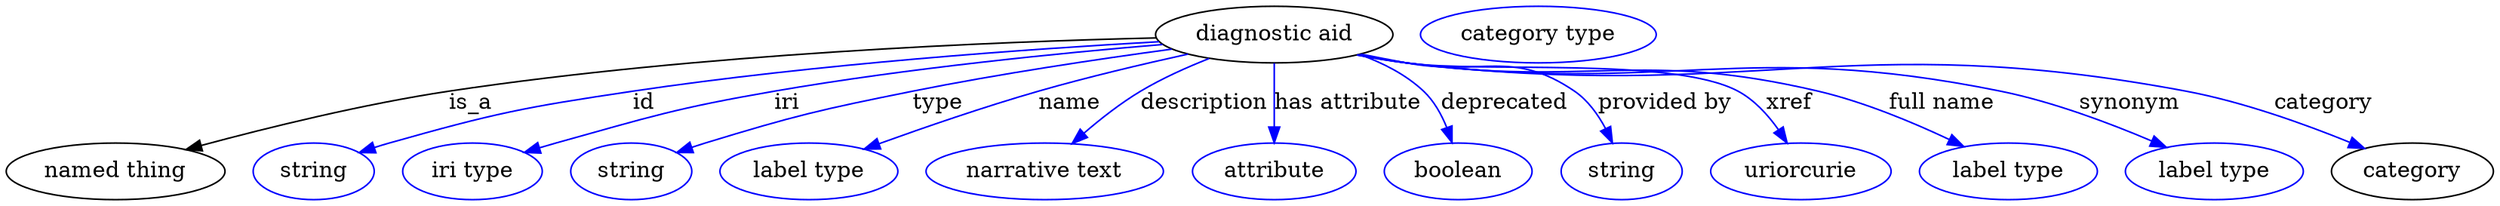 digraph {
	graph [bb="0,0,1579.9,123"];
	node [label="\N"];
	"diagnostic aid"	[height=0.5,
		label="diagnostic aid",
		pos="804.54,105",
		width=2.0943];
	"named thing"	[height=0.5,
		pos="69.544,18",
		width=1.9318];
	"diagnostic aid" -> "named thing"	[label=is_a,
		lp="295.54,61.5",
		pos="e,114.2,31.801 729.64,102.86 627.73,100.42 439.93,92.811 281.54,69 227.36,60.855 166.61,45.914 124.07,34.478"];
	id	[color=blue,
		height=0.5,
		label=string,
		pos="195.54,18",
		width=1.0652];
	"diagnostic aid" -> id	[color=blue,
		label=id,
		lp="405.54,61.5",
		pos="e,224.54,29.954 731.25,100.42 649.7,95.797 514.18,86.226 398.54,69 328.88,58.622 311.33,55.131 243.54,36 240.44,35.124 237.24,34.151 \
234.05,33.129",
		style=solid];
	iri	[color=blue,
		height=0.5,
		label="iri type",
		pos="296.54,18",
		width=1.2277];
	"diagnostic aid" -> iri	[color=blue,
		label=iri,
		lp="495.54,61.5",
		pos="e,329.85,29.879 733.67,98.756 669.19,93.374 571.54,83.692 487.54,69 425.85,58.208 410.89,52.747 350.54,36 346.97,35.009 343.28,33.941 \
339.58,32.84",
		style=solid];
	type	[color=blue,
		height=0.5,
		label=string,
		pos="397.54,18",
		width=1.0652];
	"diagnostic aid" -> type	[color=blue,
		label=type,
		lp="591.54,61.5",
		pos="e,426.47,29.979 739.6,95.75 693.6,89.499 630.54,80.103 575.54,69 516.69,57.118 501.96,53.566 444.54,36 441.78,35.155 438.94,34.243 \
436.1,33.294",
		style=solid];
	name	[color=blue,
		height=0.5,
		label="label type",
		pos="510.54,18",
		width=1.5707];
	"diagnostic aid" -> name	[color=blue,
		label=name,
		lp="675.54,61.5",
		pos="e,545.68,32.237 749.71,92.515 721.41,86.236 686.43,77.928 655.54,69 621.56,59.177 583.8,46.086 555.34,35.763",
		style=solid];
	description	[color=blue,
		height=0.5,
		label="narrative text",
		pos="660.54,18",
		width=2.0943];
	"diagnostic aid" -> description	[color=blue,
		label=description,
		lp="761.04,61.5",
		pos="e,677.59,35.594 763.61,89.8 749.51,84.176 733.92,77.105 720.54,69 708.07,61.441 695.48,51.405 685.08,42.309",
		style=solid];
	"has attribute"	[color=blue,
		height=0.5,
		label=attribute,
		pos="805.54,18",
		width=1.4443];
	"diagnostic aid" -> "has attribute"	[color=blue,
		label="has attribute",
		lp="852.54,61.5",
		pos="e,805.34,36.175 804.75,86.799 804.88,75.163 805.07,59.548 805.22,46.237",
		style=solid];
	deprecated	[color=blue,
		height=0.5,
		label=boolean,
		pos="922.54,18",
		width=1.2999];
	"diagnostic aid" -> deprecated	[color=blue,
		label=deprecated,
		lp="951.04,61.5",
		pos="e,918.26,36.321 858.42,92.309 873.08,87.087 888.06,79.621 899.54,69 906.3,62.752 911.23,54.128 914.75,45.8",
		style=solid];
	"provided by"	[color=blue,
		height=0.5,
		label=string,
		pos="1025.5,18",
		width=1.0652];
	"diagnostic aid" -> "provided by"	[color=blue,
		label="provided by",
		lp="1053,61.5",
		pos="e,1019.7,36.059 859.62,92.583 869.25,90.664 879.18,88.735 888.54,87 935.96,78.216 955.7,96.17 995.54,69 1004,63.22 1010.5,54.18 \
1015.2,45.368",
		style=solid];
	xref	[color=blue,
		height=0.5,
		label=uriorcurie,
		pos="1139.5,18",
		width=1.5887];
	"diagnostic aid" -> xref	[color=blue,
		label=xref,
		lp="1132,61.5",
		pos="e,1130.8,35.978 858.16,92.197 868.22,90.253 878.68,88.415 888.54,87 935.13,80.322 1058,91.171 1099.5,69 1109.9,63.443 1118.6,53.905 \
1125.2,44.639",
		style=solid];
	"full name"	[color=blue,
		height=0.5,
		label="label type",
		pos="1271.5,18",
		width=1.5707];
	"diagnostic aid" -> "full name"	[color=blue,
		label="full name",
		lp="1229,61.5",
		pos="e,1243.1,33.852 857.69,92.15 867.89,90.187 878.52,88.353 888.54,87 1004.2,71.39 1036.9,95.635 1150.5,69 1179.5,62.207 1210.5,49.28 \
1233.9,38.272",
		style=solid];
	synonym	[color=blue,
		height=0.5,
		label="label type",
		pos="1402.5,18",
		width=1.5707];
	"diagnostic aid" -> synonym	[color=blue,
		label=synonym,
		lp="1348.5,61.5",
		pos="e,1372,33.291 857.22,92.066 867.56,90.085 878.36,88.266 888.54,87 1055.5,66.259 1101.7,102.41 1266.5,69 1299.9,62.236 1336,48.644 \
1362.6,37.337",
		style=solid];
	category	[height=0.5,
		pos="1528.5,18",
		width=1.4263];
	"diagnostic aid" -> category	[color=blue,
		label=category,
		lp="1472,61.5",
		pos="e,1498.1,32.563 857.21,91.974 867.55,90 878.35,88.208 888.54,87 1107.6,61.035 1167.7,109.63 1384.5,69 1420.7,62.22 1460.1,48.046 \
1488.5,36.515",
		style=solid];
	"named thing_category"	[color=blue,
		height=0.5,
		label="category type",
		pos="972.54,105",
		width=2.0762];
}
